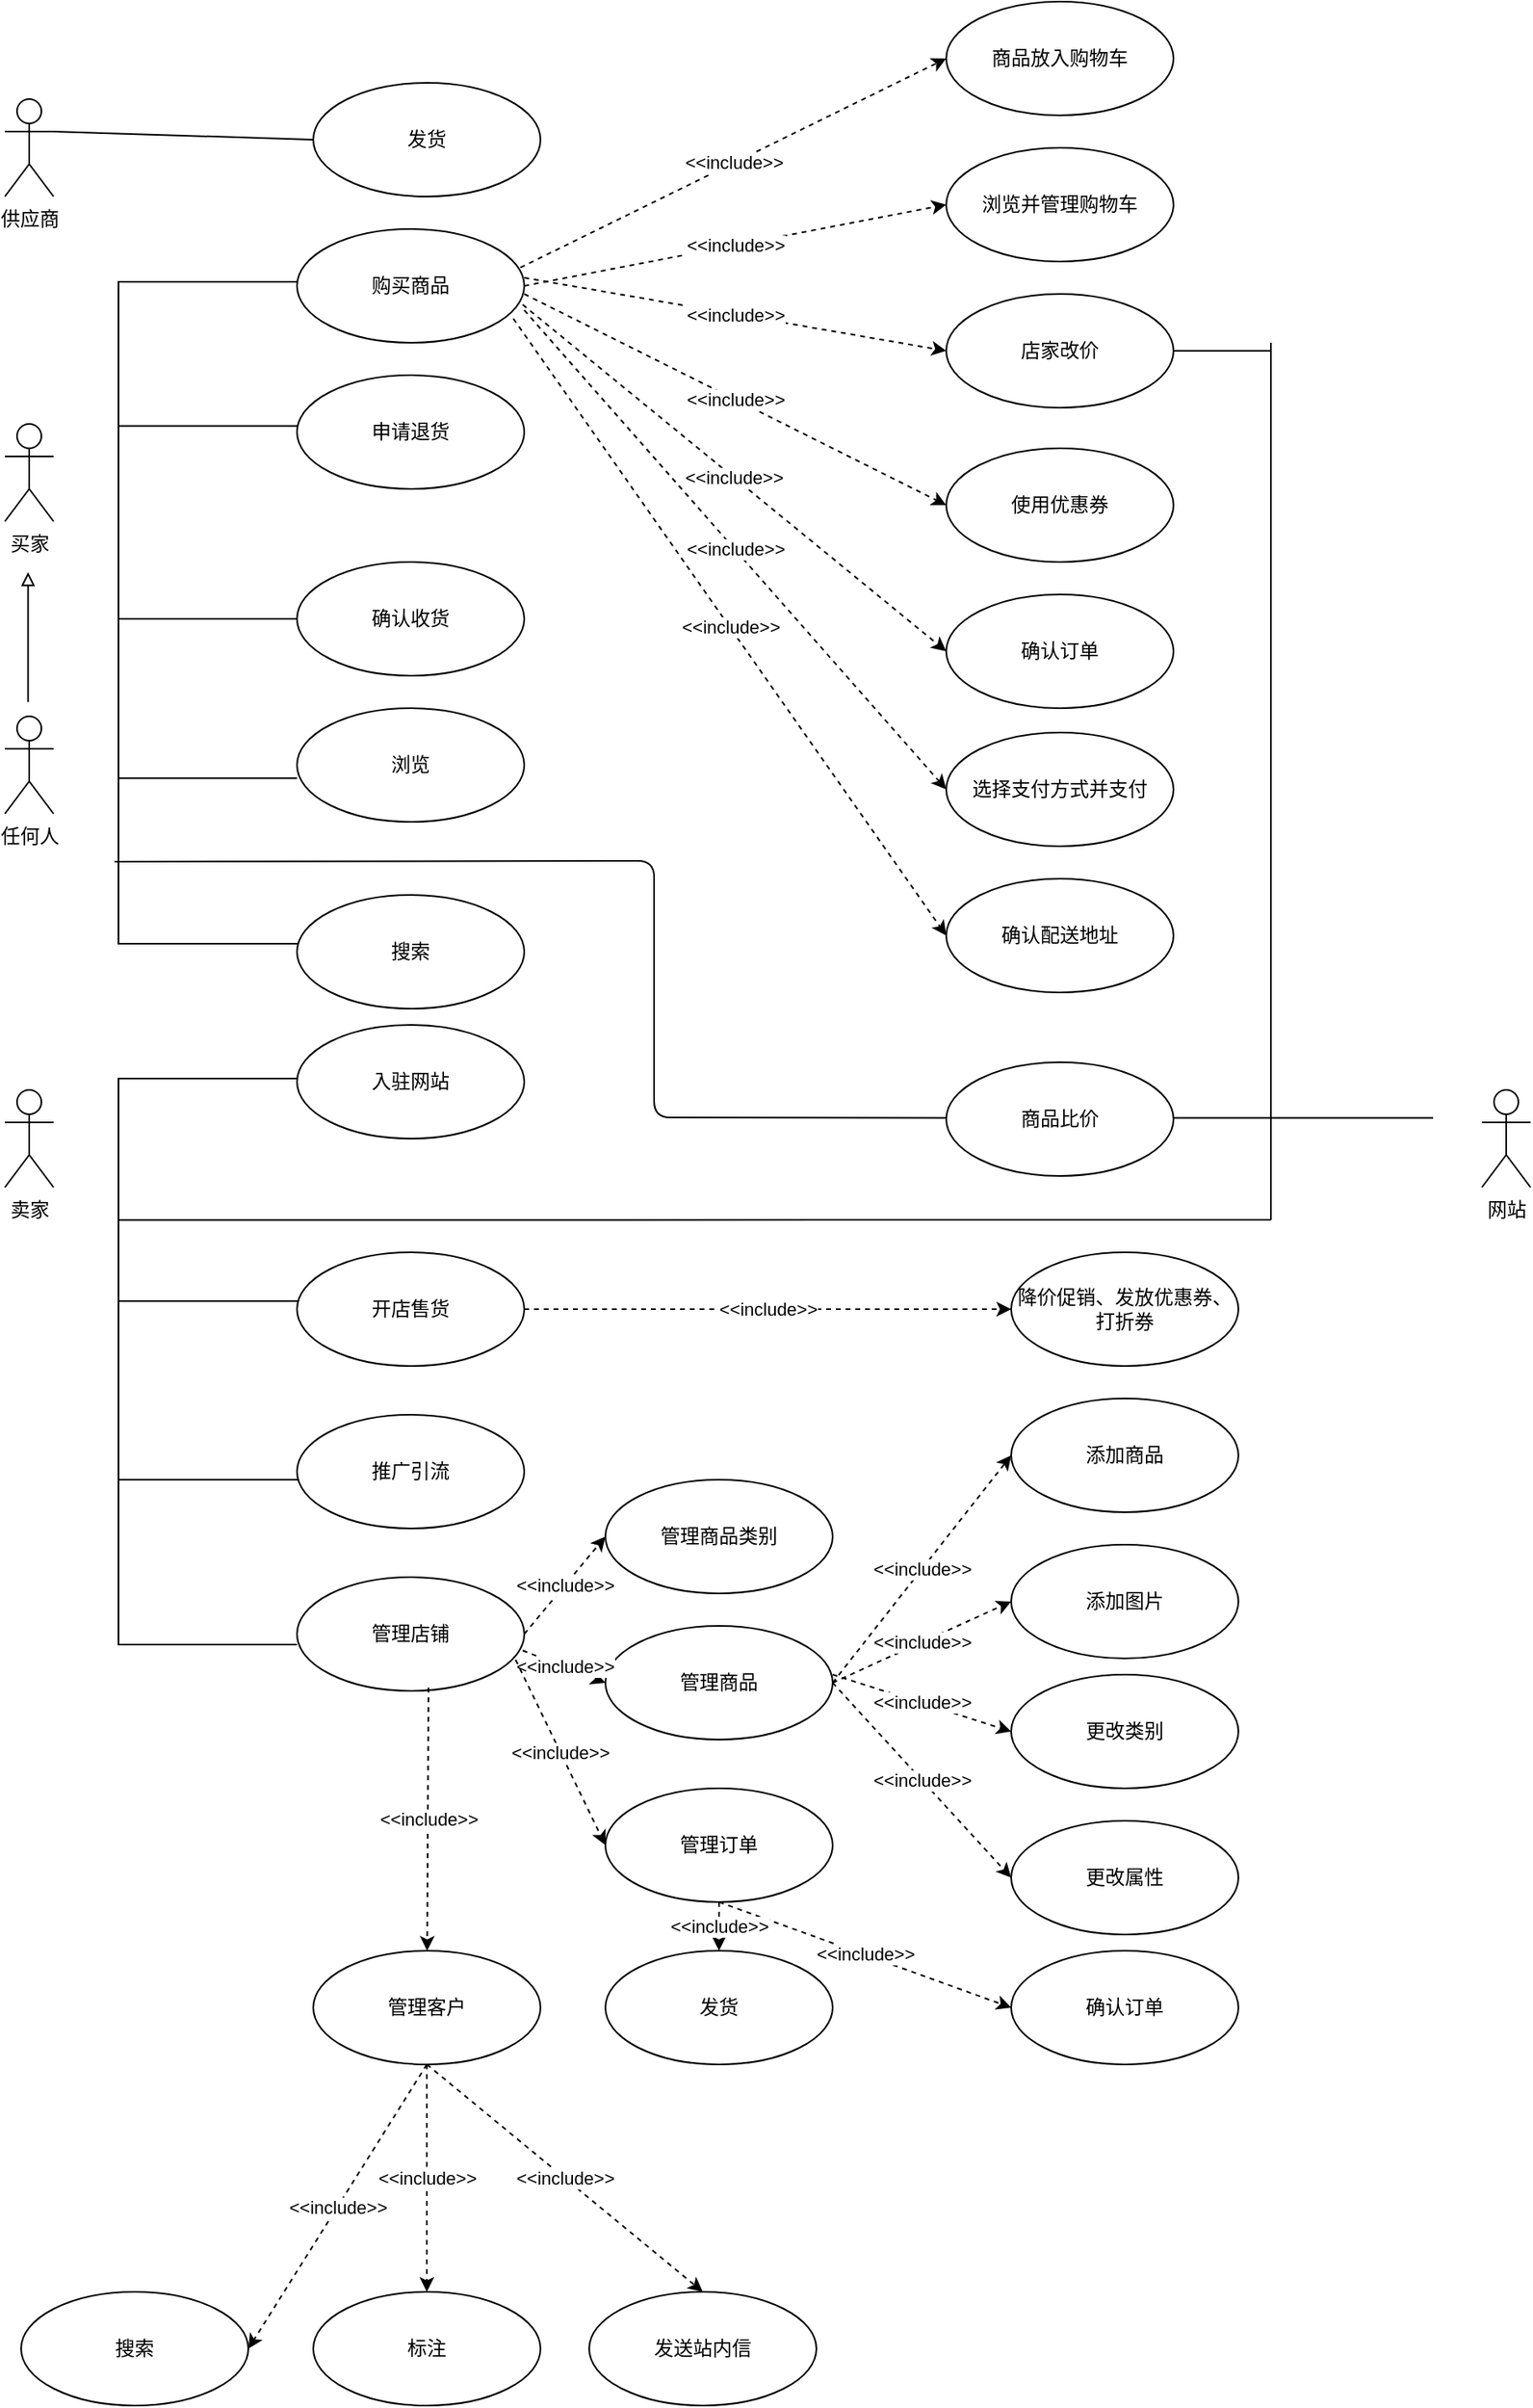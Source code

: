 <mxfile version="13.8.1" type="github">
  <diagram name="Page-1" id="e7e014a7-5840-1c2e-5031-d8a46d1fe8dd">
    <mxGraphModel dx="1351" dy="1482" grid="1" gridSize="10" guides="1" tooltips="1" connect="1" arrows="1" fold="1" page="1" pageScale="1" pageWidth="1169" pageHeight="826" background="#ffffff" math="0" shadow="0">
      <root>
        <mxCell id="0" />
        <mxCell id="1" parent="0" />
        <mxCell id="AoGEXer9o891e-ldqEI5-126" value="" style="endArrow=none;html=1;exitX=1;exitY=0.333;exitDx=0;exitDy=0;exitPerimeter=0;" edge="1" parent="1">
          <mxGeometry width="50" height="50" relative="1" as="geometry">
            <mxPoint x="780" y="377.29" as="sourcePoint" />
            <mxPoint x="940" y="377.29" as="targetPoint" />
          </mxGeometry>
        </mxCell>
        <mxCell id="AoGEXer9o891e-ldqEI5-41" value="任何人" style="shape=umlActor;verticalLabelPosition=bottom;verticalAlign=top;html=1;" vertex="1" parent="1">
          <mxGeometry x="60" y="130" width="30" height="60" as="geometry" />
        </mxCell>
        <mxCell id="AoGEXer9o891e-ldqEI5-42" value="买家" style="shape=umlActor;verticalLabelPosition=bottom;verticalAlign=top;html=1;" vertex="1" parent="1">
          <mxGeometry x="60" y="-50" width="30" height="60" as="geometry" />
        </mxCell>
        <mxCell id="AoGEXer9o891e-ldqEI5-43" value="卖家" style="shape=umlActor;verticalLabelPosition=bottom;verticalAlign=top;html=1;" vertex="1" parent="1">
          <mxGeometry x="60" y="360" width="30" height="60" as="geometry" />
        </mxCell>
        <mxCell id="AoGEXer9o891e-ldqEI5-44" value="" style="endArrow=block;html=1;endFill=0;" edge="1" parent="1">
          <mxGeometry width="50" height="50" relative="1" as="geometry">
            <mxPoint x="74.29" y="121.25" as="sourcePoint" />
            <mxPoint x="74.29" y="41.25" as="targetPoint" />
          </mxGeometry>
        </mxCell>
        <mxCell id="AoGEXer9o891e-ldqEI5-45" value="入驻网站" style="ellipse;whiteSpace=wrap;html=1;" vertex="1" parent="1">
          <mxGeometry x="240" y="320" width="140" height="70" as="geometry" />
        </mxCell>
        <mxCell id="AoGEXer9o891e-ldqEI5-46" value="开店售货" style="ellipse;whiteSpace=wrap;html=1;" vertex="1" parent="1">
          <mxGeometry x="240" y="460" width="140" height="70" as="geometry" />
        </mxCell>
        <mxCell id="AoGEXer9o891e-ldqEI5-47" value="推广引流" style="ellipse;whiteSpace=wrap;html=1;" vertex="1" parent="1">
          <mxGeometry x="240" y="560" width="140" height="70" as="geometry" />
        </mxCell>
        <mxCell id="AoGEXer9o891e-ldqEI5-48" value="供应商" style="shape=umlActor;verticalLabelPosition=bottom;verticalAlign=top;html=1;" vertex="1" parent="1">
          <mxGeometry x="60" y="-250" width="30" height="60" as="geometry" />
        </mxCell>
        <mxCell id="AoGEXer9o891e-ldqEI5-49" value="浏览" style="ellipse;whiteSpace=wrap;html=1;" vertex="1" parent="1">
          <mxGeometry x="240" y="125" width="140" height="70" as="geometry" />
        </mxCell>
        <mxCell id="AoGEXer9o891e-ldqEI5-50" value="搜索" style="ellipse;whiteSpace=wrap;html=1;" vertex="1" parent="1">
          <mxGeometry x="240" y="240" width="140" height="70" as="geometry" />
        </mxCell>
        <mxCell id="AoGEXer9o891e-ldqEI5-51" value="降价促销、发放优惠券、打折券" style="ellipse;whiteSpace=wrap;html=1;" vertex="1" parent="1">
          <mxGeometry x="680" y="460" width="140" height="70" as="geometry" />
        </mxCell>
        <mxCell id="AoGEXer9o891e-ldqEI5-53" value="购买商品" style="ellipse;whiteSpace=wrap;html=1;" vertex="1" parent="1">
          <mxGeometry x="240" y="-170" width="140" height="70" as="geometry" />
        </mxCell>
        <mxCell id="AoGEXer9o891e-ldqEI5-54" value="商品放入购物车" style="ellipse;whiteSpace=wrap;html=1;" vertex="1" parent="1">
          <mxGeometry x="640" y="-310" width="140" height="70" as="geometry" />
        </mxCell>
        <mxCell id="AoGEXer9o891e-ldqEI5-55" value="浏览并管理购物车" style="ellipse;whiteSpace=wrap;html=1;" vertex="1" parent="1">
          <mxGeometry x="640" y="-220" width="140" height="70" as="geometry" />
        </mxCell>
        <mxCell id="AoGEXer9o891e-ldqEI5-56" value="店家改价" style="ellipse;whiteSpace=wrap;html=1;" vertex="1" parent="1">
          <mxGeometry x="640" y="-130" width="140" height="70" as="geometry" />
        </mxCell>
        <mxCell id="AoGEXer9o891e-ldqEI5-57" value="发货" style="ellipse;whiteSpace=wrap;html=1;" vertex="1" parent="1">
          <mxGeometry x="250" y="-260" width="140" height="70" as="geometry" />
        </mxCell>
        <mxCell id="AoGEXer9o891e-ldqEI5-58" value="使用优惠券" style="ellipse;whiteSpace=wrap;html=1;" vertex="1" parent="1">
          <mxGeometry x="640" y="-35" width="140" height="70" as="geometry" />
        </mxCell>
        <mxCell id="AoGEXer9o891e-ldqEI5-59" value="确认订单" style="ellipse;whiteSpace=wrap;html=1;" vertex="1" parent="1">
          <mxGeometry x="640" y="55" width="140" height="70" as="geometry" />
        </mxCell>
        <mxCell id="AoGEXer9o891e-ldqEI5-60" value="确认配送地址" style="ellipse;whiteSpace=wrap;html=1;" vertex="1" parent="1">
          <mxGeometry x="640" y="230" width="140" height="70" as="geometry" />
        </mxCell>
        <mxCell id="AoGEXer9o891e-ldqEI5-61" value="选择支付方式并支付" style="ellipse;whiteSpace=wrap;html=1;" vertex="1" parent="1">
          <mxGeometry x="640" y="140" width="140" height="70" as="geometry" />
        </mxCell>
        <mxCell id="AoGEXer9o891e-ldqEI5-62" value="确认收货" style="ellipse;whiteSpace=wrap;html=1;" vertex="1" parent="1">
          <mxGeometry x="240" y="35" width="140" height="70" as="geometry" />
        </mxCell>
        <mxCell id="AoGEXer9o891e-ldqEI5-63" value="申请退货" style="ellipse;whiteSpace=wrap;html=1;" vertex="1" parent="1">
          <mxGeometry x="240" y="-80" width="140" height="70" as="geometry" />
        </mxCell>
        <mxCell id="AoGEXer9o891e-ldqEI5-64" value="管理店铺" style="ellipse;whiteSpace=wrap;html=1;" vertex="1" parent="1">
          <mxGeometry x="240" y="660" width="140" height="70" as="geometry" />
        </mxCell>
        <mxCell id="AoGEXer9o891e-ldqEI5-65" value="管理商品类别" style="ellipse;whiteSpace=wrap;html=1;" vertex="1" parent="1">
          <mxGeometry x="430" y="600" width="140" height="70" as="geometry" />
        </mxCell>
        <mxCell id="AoGEXer9o891e-ldqEI5-66" value="管理商品" style="ellipse;whiteSpace=wrap;html=1;" vertex="1" parent="1">
          <mxGeometry x="430" y="690" width="140" height="70" as="geometry" />
        </mxCell>
        <mxCell id="AoGEXer9o891e-ldqEI5-67" value="管理订单" style="ellipse;whiteSpace=wrap;html=1;" vertex="1" parent="1">
          <mxGeometry x="430" y="790" width="140" height="70" as="geometry" />
        </mxCell>
        <mxCell id="AoGEXer9o891e-ldqEI5-68" value="管理客户" style="ellipse;whiteSpace=wrap;html=1;" vertex="1" parent="1">
          <mxGeometry x="250" y="890" width="140" height="70" as="geometry" />
        </mxCell>
        <mxCell id="AoGEXer9o891e-ldqEI5-69" value="添加商品" style="ellipse;whiteSpace=wrap;html=1;" vertex="1" parent="1">
          <mxGeometry x="680" y="550" width="140" height="70" as="geometry" />
        </mxCell>
        <mxCell id="AoGEXer9o891e-ldqEI5-70" value="添加图片" style="ellipse;whiteSpace=wrap;html=1;" vertex="1" parent="1">
          <mxGeometry x="680" y="640" width="140" height="70" as="geometry" />
        </mxCell>
        <mxCell id="AoGEXer9o891e-ldqEI5-71" value="更改类别" style="ellipse;whiteSpace=wrap;html=1;" vertex="1" parent="1">
          <mxGeometry x="680" y="720" width="140" height="70" as="geometry" />
        </mxCell>
        <mxCell id="AoGEXer9o891e-ldqEI5-72" value="更改属性" style="ellipse;whiteSpace=wrap;html=1;" vertex="1" parent="1">
          <mxGeometry x="680" y="810" width="140" height="70" as="geometry" />
        </mxCell>
        <mxCell id="AoGEXer9o891e-ldqEI5-73" value="确认订单" style="ellipse;whiteSpace=wrap;html=1;" vertex="1" parent="1">
          <mxGeometry x="680" y="890" width="140" height="70" as="geometry" />
        </mxCell>
        <mxCell id="AoGEXer9o891e-ldqEI5-75" value="发货" style="ellipse;whiteSpace=wrap;html=1;" vertex="1" parent="1">
          <mxGeometry x="430" y="890" width="140" height="70" as="geometry" />
        </mxCell>
        <mxCell id="AoGEXer9o891e-ldqEI5-76" value="搜索" style="ellipse;whiteSpace=wrap;html=1;" vertex="1" parent="1">
          <mxGeometry x="70" y="1100" width="140" height="70" as="geometry" />
        </mxCell>
        <mxCell id="AoGEXer9o891e-ldqEI5-77" value="标注" style="ellipse;whiteSpace=wrap;html=1;" vertex="1" parent="1">
          <mxGeometry x="250" y="1100" width="140" height="70" as="geometry" />
        </mxCell>
        <mxCell id="AoGEXer9o891e-ldqEI5-78" value="发送站内信" style="ellipse;whiteSpace=wrap;html=1;" vertex="1" parent="1">
          <mxGeometry x="420" y="1100" width="140" height="70" as="geometry" />
        </mxCell>
        <mxCell id="AoGEXer9o891e-ldqEI5-81" value="" style="endArrow=none;html=1;exitX=1;exitY=0.333;exitDx=0;exitDy=0;exitPerimeter=0;entryX=0;entryY=0.5;entryDx=0;entryDy=0;" edge="1" parent="1" source="AoGEXer9o891e-ldqEI5-48" target="AoGEXer9o891e-ldqEI5-57">
          <mxGeometry width="50" height="50" relative="1" as="geometry">
            <mxPoint x="130.0" y="-230.51" as="sourcePoint" />
            <mxPoint x="274.995" y="-240.002" as="targetPoint" />
          </mxGeometry>
        </mxCell>
        <mxCell id="AoGEXer9o891e-ldqEI5-88" value="" style="shape=partialRectangle;whiteSpace=wrap;html=1;bottom=1;right=1;left=1;top=0;fillColor=none;routingCenterX=-0.5;rotation=90;" vertex="1" parent="1">
          <mxGeometry x="-18.75" y="11.25" width="407.5" height="110" as="geometry" />
        </mxCell>
        <mxCell id="AoGEXer9o891e-ldqEI5-90" value="" style="shape=partialRectangle;whiteSpace=wrap;html=1;left=0;right=0;fillColor=none;" vertex="1" parent="1">
          <mxGeometry x="130" y="-48.75" width="110" height="118.75" as="geometry" />
        </mxCell>
        <mxCell id="AoGEXer9o891e-ldqEI5-93" value="" style="endArrow=none;html=1;exitX=0.75;exitY=1;exitDx=0;exitDy=0;entryX=0.75;entryY=0;entryDx=0;entryDy=0;" edge="1" parent="1" source="AoGEXer9o891e-ldqEI5-88" target="AoGEXer9o891e-ldqEI5-88">
          <mxGeometry width="50" height="50" relative="1" as="geometry">
            <mxPoint x="140.0" y="-220.51" as="sourcePoint" />
            <mxPoint x="260.0" y="-215" as="targetPoint" />
          </mxGeometry>
        </mxCell>
        <mxCell id="AoGEXer9o891e-ldqEI5-94" value="" style="shape=partialRectangle;whiteSpace=wrap;html=1;bottom=1;right=1;left=1;top=0;fillColor=none;routingCenterX=-0.5;rotation=90;" vertex="1" parent="1">
          <mxGeometry x="10.5" y="472.5" width="348.5" height="109.5" as="geometry" />
        </mxCell>
        <mxCell id="AoGEXer9o891e-ldqEI5-95" value="" style="shape=partialRectangle;whiteSpace=wrap;html=1;left=0;right=0;fillColor=none;" vertex="1" parent="1">
          <mxGeometry x="130" y="490" width="110" height="110" as="geometry" />
        </mxCell>
        <mxCell id="AoGEXer9o891e-ldqEI5-96" value="&amp;lt;&amp;lt;include&amp;gt;&amp;gt;" style="endArrow=classic;html=1;dashed=1;exitX=0.983;exitY=0.339;exitDx=0;exitDy=0;exitPerimeter=0;entryX=0;entryY=0.5;entryDx=0;entryDy=0;" edge="1" parent="1" source="AoGEXer9o891e-ldqEI5-53" target="AoGEXer9o891e-ldqEI5-54">
          <mxGeometry width="50" height="50" relative="1" as="geometry">
            <mxPoint x="430" y="-250" as="sourcePoint" />
            <mxPoint x="480" y="-300" as="targetPoint" />
          </mxGeometry>
        </mxCell>
        <mxCell id="AoGEXer9o891e-ldqEI5-97" value="&amp;lt;&amp;lt;include&amp;gt;&amp;gt;" style="endArrow=classic;html=1;dashed=1;exitX=1;exitY=0.5;exitDx=0;exitDy=0;entryX=0;entryY=0.5;entryDx=0;entryDy=0;" edge="1" parent="1" source="AoGEXer9o891e-ldqEI5-53" target="AoGEXer9o891e-ldqEI5-55">
          <mxGeometry width="50" height="50" relative="1" as="geometry">
            <mxPoint x="387.62" y="-136.27" as="sourcePoint" />
            <mxPoint x="650.0" y="-265" as="targetPoint" />
          </mxGeometry>
        </mxCell>
        <mxCell id="AoGEXer9o891e-ldqEI5-98" value="&amp;lt;&amp;lt;include&amp;gt;&amp;gt;" style="endArrow=classic;html=1;dashed=1;entryX=0;entryY=0.5;entryDx=0;entryDy=0;" edge="1" parent="1" target="AoGEXer9o891e-ldqEI5-56">
          <mxGeometry width="50" height="50" relative="1" as="geometry">
            <mxPoint x="380" y="-140" as="sourcePoint" />
            <mxPoint x="660.0" y="-255" as="targetPoint" />
          </mxGeometry>
        </mxCell>
        <mxCell id="AoGEXer9o891e-ldqEI5-99" value="&amp;lt;&amp;lt;include&amp;gt;&amp;gt;" style="endArrow=classic;html=1;dashed=1;entryX=0;entryY=0.5;entryDx=0;entryDy=0;" edge="1" parent="1" target="AoGEXer9o891e-ldqEI5-58">
          <mxGeometry width="50" height="50" relative="1" as="geometry">
            <mxPoint x="380" y="-130" as="sourcePoint" />
            <mxPoint x="670.0" y="-245" as="targetPoint" />
          </mxGeometry>
        </mxCell>
        <mxCell id="AoGEXer9o891e-ldqEI5-100" value="&amp;lt;&amp;lt;include&amp;gt;&amp;gt;" style="endArrow=classic;html=1;dashed=1;entryX=0;entryY=0.5;entryDx=0;entryDy=0;exitX=0.993;exitY=0.665;exitDx=0;exitDy=0;exitPerimeter=0;" edge="1" parent="1" source="AoGEXer9o891e-ldqEI5-53" target="AoGEXer9o891e-ldqEI5-59">
          <mxGeometry width="50" height="50" relative="1" as="geometry">
            <mxPoint x="390.0" y="-120" as="sourcePoint" />
            <mxPoint x="650.0" y="10.0" as="targetPoint" />
          </mxGeometry>
        </mxCell>
        <mxCell id="AoGEXer9o891e-ldqEI5-101" value="&amp;lt;&amp;lt;include&amp;gt;&amp;gt;" style="endArrow=classic;html=1;dashed=1;entryX=0;entryY=0.5;entryDx=0;entryDy=0;exitX=1;exitY=0.714;exitDx=0;exitDy=0;exitPerimeter=0;" edge="1" parent="1" source="AoGEXer9o891e-ldqEI5-53" target="AoGEXer9o891e-ldqEI5-61">
          <mxGeometry width="50" height="50" relative="1" as="geometry">
            <mxPoint x="400.0" y="-110" as="sourcePoint" />
            <mxPoint x="660.0" y="20.0" as="targetPoint" />
          </mxGeometry>
        </mxCell>
        <mxCell id="AoGEXer9o891e-ldqEI5-102" value="&amp;lt;&amp;lt;include&amp;gt;&amp;gt;" style="endArrow=classic;html=1;dashed=1;entryX=0;entryY=0.5;entryDx=0;entryDy=0;exitX=0.952;exitY=0.788;exitDx=0;exitDy=0;exitPerimeter=0;" edge="1" parent="1" source="AoGEXer9o891e-ldqEI5-53" target="AoGEXer9o891e-ldqEI5-60">
          <mxGeometry width="50" height="50" relative="1" as="geometry">
            <mxPoint x="410.0" y="-100" as="sourcePoint" />
            <mxPoint x="670.0" y="30.0" as="targetPoint" />
          </mxGeometry>
        </mxCell>
        <mxCell id="AoGEXer9o891e-ldqEI5-103" value="&amp;lt;&amp;lt;include&amp;gt;&amp;gt;" style="endArrow=classic;html=1;dashed=1;entryX=0;entryY=0.5;entryDx=0;entryDy=0;exitX=1;exitY=0.5;exitDx=0;exitDy=0;" edge="1" parent="1" source="AoGEXer9o891e-ldqEI5-64" target="AoGEXer9o891e-ldqEI5-65">
          <mxGeometry width="50" height="50" relative="1" as="geometry">
            <mxPoint x="388.28" y="280.16" as="sourcePoint" />
            <mxPoint x="655.0" y="660" as="targetPoint" />
          </mxGeometry>
        </mxCell>
        <mxCell id="AoGEXer9o891e-ldqEI5-104" value="&amp;lt;&amp;lt;include&amp;gt;&amp;gt;" style="endArrow=classic;html=1;dashed=1;entryX=0;entryY=0.5;entryDx=0;entryDy=0;exitX=0.993;exitY=0.645;exitDx=0;exitDy=0;exitPerimeter=0;" edge="1" parent="1" source="AoGEXer9o891e-ldqEI5-64" target="AoGEXer9o891e-ldqEI5-66">
          <mxGeometry width="50" height="50" relative="1" as="geometry">
            <mxPoint x="380" y="690" as="sourcePoint" />
            <mxPoint x="440.0" y="645" as="targetPoint" />
          </mxGeometry>
        </mxCell>
        <mxCell id="AoGEXer9o891e-ldqEI5-105" value="&amp;lt;&amp;lt;include&amp;gt;&amp;gt;" style="endArrow=classic;html=1;dashed=1;entryX=0;entryY=0.5;entryDx=0;entryDy=0;exitX=0.962;exitY=0.727;exitDx=0;exitDy=0;exitPerimeter=0;" edge="1" parent="1" source="AoGEXer9o891e-ldqEI5-64" target="AoGEXer9o891e-ldqEI5-67">
          <mxGeometry width="50" height="50" relative="1" as="geometry">
            <mxPoint x="389.02" y="715.15" as="sourcePoint" />
            <mxPoint x="440.0" y="735" as="targetPoint" />
          </mxGeometry>
        </mxCell>
        <mxCell id="AoGEXer9o891e-ldqEI5-106" value="&amp;lt;&amp;lt;include&amp;gt;&amp;gt;" style="endArrow=classic;html=1;dashed=1;" edge="1" parent="1" target="AoGEXer9o891e-ldqEI5-68">
          <mxGeometry width="50" height="50" relative="1" as="geometry">
            <mxPoint x="321" y="728" as="sourcePoint" />
            <mxPoint x="450.0" y="745" as="targetPoint" />
          </mxGeometry>
        </mxCell>
        <mxCell id="AoGEXer9o891e-ldqEI5-107" value="&amp;lt;&amp;lt;include&amp;gt;&amp;gt;" style="endArrow=classic;html=1;dashed=1;entryX=0;entryY=0.5;entryDx=0;entryDy=0;exitX=1;exitY=0.5;exitDx=0;exitDy=0;" edge="1" parent="1" source="AoGEXer9o891e-ldqEI5-46" target="AoGEXer9o891e-ldqEI5-51">
          <mxGeometry width="50" height="50" relative="1" as="geometry">
            <mxPoint x="390.0" y="705" as="sourcePoint" />
            <mxPoint x="440.0" y="645" as="targetPoint" />
          </mxGeometry>
        </mxCell>
        <mxCell id="AoGEXer9o891e-ldqEI5-108" value="&amp;lt;&amp;lt;include&amp;gt;&amp;gt;" style="endArrow=classic;html=1;dashed=1;entryX=0;entryY=0.5;entryDx=0;entryDy=0;exitX=1;exitY=0.5;exitDx=0;exitDy=0;" edge="1" parent="1" source="AoGEXer9o891e-ldqEI5-66" target="AoGEXer9o891e-ldqEI5-69">
          <mxGeometry width="50" height="50" relative="1" as="geometry">
            <mxPoint x="400.0" y="715" as="sourcePoint" />
            <mxPoint x="450.0" y="655" as="targetPoint" />
          </mxGeometry>
        </mxCell>
        <mxCell id="AoGEXer9o891e-ldqEI5-109" value="&amp;lt;&amp;lt;include&amp;gt;&amp;gt;" style="endArrow=classic;html=1;dashed=1;entryX=0;entryY=0.5;entryDx=0;entryDy=0;" edge="1" parent="1" target="AoGEXer9o891e-ldqEI5-70">
          <mxGeometry width="50" height="50" relative="1" as="geometry">
            <mxPoint x="570" y="725" as="sourcePoint" />
            <mxPoint x="690.0" y="645" as="targetPoint" />
          </mxGeometry>
        </mxCell>
        <mxCell id="AoGEXer9o891e-ldqEI5-110" value="&amp;lt;&amp;lt;include&amp;gt;&amp;gt;" style="endArrow=classic;html=1;dashed=1;entryX=0;entryY=0.5;entryDx=0;entryDy=0;" edge="1" parent="1" target="AoGEXer9o891e-ldqEI5-71">
          <mxGeometry width="50" height="50" relative="1" as="geometry">
            <mxPoint x="570" y="720" as="sourcePoint" />
            <mxPoint x="690.0" y="735" as="targetPoint" />
          </mxGeometry>
        </mxCell>
        <mxCell id="AoGEXer9o891e-ldqEI5-111" value="&amp;lt;&amp;lt;include&amp;gt;&amp;gt;" style="endArrow=classic;html=1;dashed=1;entryX=0;entryY=0.5;entryDx=0;entryDy=0;exitX=1;exitY=0.5;exitDx=0;exitDy=0;" edge="1" parent="1" source="AoGEXer9o891e-ldqEI5-66" target="AoGEXer9o891e-ldqEI5-72">
          <mxGeometry width="50" height="50" relative="1" as="geometry">
            <mxPoint x="590.0" y="745" as="sourcePoint" />
            <mxPoint x="700.0" y="745" as="targetPoint" />
          </mxGeometry>
        </mxCell>
        <mxCell id="AoGEXer9o891e-ldqEI5-112" value="&amp;lt;&amp;lt;include&amp;gt;&amp;gt;" style="endArrow=classic;html=1;dashed=1;entryX=0;entryY=0.5;entryDx=0;entryDy=0;exitX=0.5;exitY=1;exitDx=0;exitDy=0;" edge="1" parent="1" source="AoGEXer9o891e-ldqEI5-67" target="AoGEXer9o891e-ldqEI5-73">
          <mxGeometry width="50" height="50" relative="1" as="geometry">
            <mxPoint x="370.005" y="729.492" as="sourcePoint" />
            <mxPoint x="440.0" y="935" as="targetPoint" />
          </mxGeometry>
        </mxCell>
        <mxCell id="AoGEXer9o891e-ldqEI5-113" value="&amp;lt;&amp;lt;include&amp;gt;&amp;gt;" style="endArrow=classic;html=1;dashed=1;entryX=0.5;entryY=0;entryDx=0;entryDy=0;exitX=0.5;exitY=1;exitDx=0;exitDy=0;" edge="1" parent="1" source="AoGEXer9o891e-ldqEI5-67" target="AoGEXer9o891e-ldqEI5-75">
          <mxGeometry width="50" height="50" relative="1" as="geometry">
            <mxPoint x="570" y="820" as="sourcePoint" />
            <mxPoint x="660.0" y="1005" as="targetPoint" />
          </mxGeometry>
        </mxCell>
        <mxCell id="AoGEXer9o891e-ldqEI5-114" value="&amp;lt;&amp;lt;include&amp;gt;&amp;gt;" style="endArrow=classic;html=1;dashed=1;entryX=0.5;entryY=0;entryDx=0;entryDy=0;exitX=0.5;exitY=1;exitDx=0;exitDy=0;" edge="1" parent="1" source="AoGEXer9o891e-ldqEI5-68" target="AoGEXer9o891e-ldqEI5-77">
          <mxGeometry width="50" height="50" relative="1" as="geometry">
            <mxPoint x="410" y="950" as="sourcePoint" />
            <mxPoint x="670.0" y="1015" as="targetPoint" />
          </mxGeometry>
        </mxCell>
        <mxCell id="AoGEXer9o891e-ldqEI5-115" value="&amp;lt;&amp;lt;include&amp;gt;&amp;gt;" style="endArrow=classic;html=1;dashed=1;entryX=1;entryY=0.5;entryDx=0;entryDy=0;exitX=0.5;exitY=1;exitDx=0;exitDy=0;" edge="1" parent="1" source="AoGEXer9o891e-ldqEI5-68" target="AoGEXer9o891e-ldqEI5-76">
          <mxGeometry width="50" height="50" relative="1" as="geometry">
            <mxPoint x="500" y="960" as="sourcePoint" />
            <mxPoint x="680.0" y="1025" as="targetPoint" />
          </mxGeometry>
        </mxCell>
        <mxCell id="AoGEXer9o891e-ldqEI5-116" value="" style="endArrow=none;html=1;exitX=0.25;exitY=1;exitDx=0;exitDy=0;" edge="1" parent="1" source="AoGEXer9o891e-ldqEI5-94">
          <mxGeometry width="50" height="50" relative="1" as="geometry">
            <mxPoint x="260" y="440" as="sourcePoint" />
            <mxPoint x="840" y="440" as="targetPoint" />
          </mxGeometry>
        </mxCell>
        <mxCell id="AoGEXer9o891e-ldqEI5-117" value="" style="endArrow=none;html=1;" edge="1" parent="1">
          <mxGeometry width="50" height="50" relative="1" as="geometry">
            <mxPoint x="840" y="440" as="sourcePoint" />
            <mxPoint x="840" y="-100" as="targetPoint" />
          </mxGeometry>
        </mxCell>
        <mxCell id="AoGEXer9o891e-ldqEI5-118" value="" style="endArrow=none;html=1;exitX=1;exitY=0.5;exitDx=0;exitDy=0;" edge="1" parent="1" source="AoGEXer9o891e-ldqEI5-56">
          <mxGeometry width="50" height="50" relative="1" as="geometry">
            <mxPoint x="790" y="-90" as="sourcePoint" />
            <mxPoint x="840" y="-95" as="targetPoint" />
          </mxGeometry>
        </mxCell>
        <mxCell id="AoGEXer9o891e-ldqEI5-119" value="&amp;lt;&amp;lt;include&amp;gt;&amp;gt;" style="endArrow=classic;html=1;dashed=1;entryX=0.5;entryY=0;entryDx=0;entryDy=0;exitX=0.5;exitY=1;exitDx=0;exitDy=0;" edge="1" parent="1" source="AoGEXer9o891e-ldqEI5-68" target="AoGEXer9o891e-ldqEI5-78">
          <mxGeometry width="50" height="50" relative="1" as="geometry">
            <mxPoint x="580.0" y="830" as="sourcePoint" />
            <mxPoint x="595.0" y="1030" as="targetPoint" />
          </mxGeometry>
        </mxCell>
        <mxCell id="AoGEXer9o891e-ldqEI5-123" value="网站" style="shape=umlActor;verticalLabelPosition=bottom;verticalAlign=top;html=1;" vertex="1" parent="1">
          <mxGeometry x="970" y="360" width="30" height="60" as="geometry" />
        </mxCell>
        <mxCell id="AoGEXer9o891e-ldqEI5-124" value="商品比价" style="ellipse;whiteSpace=wrap;html=1;" vertex="1" parent="1">
          <mxGeometry x="640" y="343" width="140" height="70" as="geometry" />
        </mxCell>
        <mxCell id="AoGEXer9o891e-ldqEI5-129" value="" style="endArrow=none;html=1;exitX=0.876;exitY=1.022;exitDx=0;exitDy=0;exitPerimeter=0;" edge="1" parent="1" source="AoGEXer9o891e-ldqEI5-88">
          <mxGeometry width="50" height="50" relative="1" as="geometry">
            <mxPoint x="480" y="377.29" as="sourcePoint" />
            <mxPoint x="640" y="377.29" as="targetPoint" />
            <Array as="points">
              <mxPoint x="460" y="219" />
              <mxPoint x="460" y="377" />
            </Array>
          </mxGeometry>
        </mxCell>
      </root>
    </mxGraphModel>
  </diagram>
</mxfile>
